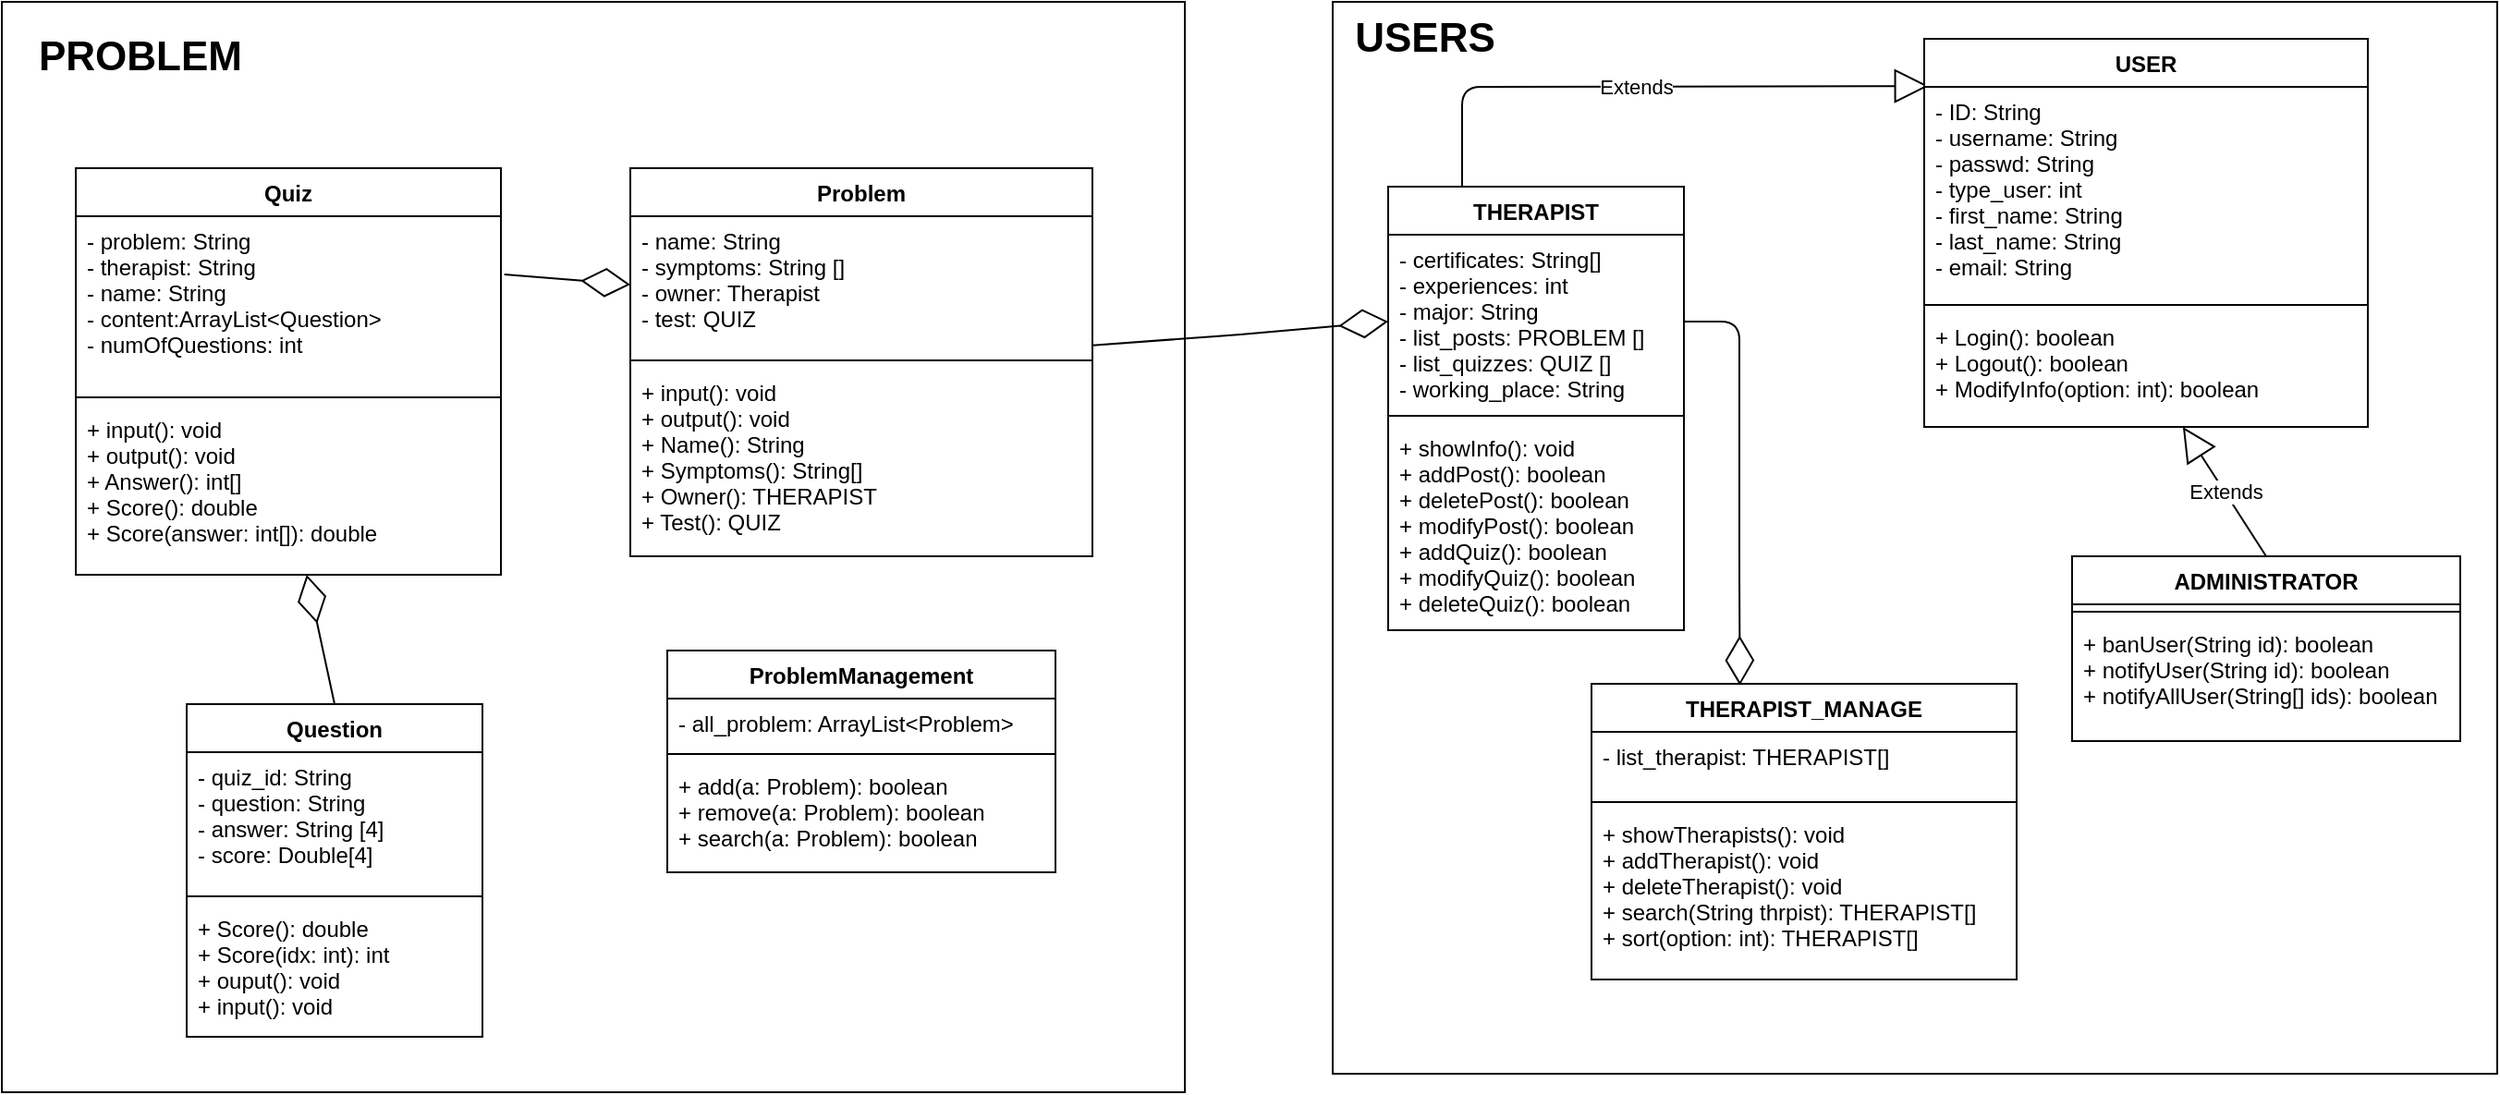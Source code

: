 <mxfile version="14.4.7" type="device"><diagram id="2wFxA05trV7IVHbEBfnq" name="Page-1"><mxGraphModel dx="2067" dy="511" grid="1" gridSize="10" guides="1" tooltips="1" connect="1" arrows="1" fold="1" page="1" pageScale="1" pageWidth="1169" pageHeight="827" math="0" shadow="0"><root><mxCell id="0"/><mxCell id="1" parent="0"/><mxCell id="MoEqX-wjUPhCS5i4hQa_-6" value="" style="shape=folder;fontStyle=1;spacingTop=10;tabWidth=60;tabHeight=0;tabPosition=left;html=1;" parent="1" vertex="1"><mxGeometry x="-220" y="20" width="630" height="580" as="geometry"/></mxCell><mxCell id="MoEqX-wjUPhCS5i4hQa_-12" value="Extends" style="endArrow=block;endSize=16;endFill=0;html=1;entryX=0.01;entryY=-0.004;entryDx=0;entryDy=0;exitX=0.25;exitY=0;exitDx=0;exitDy=0;entryPerimeter=0;" parent="1" source="MoEqX-wjUPhCS5i4hQa_-7" target="MoEqX-wjUPhCS5i4hQa_-3" edge="1"><mxGeometry x="-0.03" width="160" relative="1" as="geometry"><mxPoint x="80" y="290" as="sourcePoint"/><mxPoint x="540" y="260" as="targetPoint"/><Array as="points"><mxPoint x="-150" y="66"/></Array><mxPoint as="offset"/></mxGeometry></mxCell><mxCell id="MoEqX-wjUPhCS5i4hQa_-2" value="USER" style="swimlane;fontStyle=1;align=center;verticalAlign=top;childLayout=stackLayout;horizontal=1;startSize=26;horizontalStack=0;resizeParent=1;resizeParentMax=0;resizeLast=0;collapsible=1;marginBottom=0;" parent="1" vertex="1"><mxGeometry x="100" y="40" width="240" height="210" as="geometry"><mxRectangle x="70" y="120" width="70" height="26" as="alternateBounds"/></mxGeometry></mxCell><mxCell id="MoEqX-wjUPhCS5i4hQa_-3" value="- ID: String&#10;- username: String&#10;- passwd: String&#10;- type_user: int&#10;- first_name: String&#10;- last_name: String&#10;- email: String" style="text;align=left;verticalAlign=top;spacingLeft=4;spacingRight=4;overflow=hidden;rotatable=0;points=[[0,0.5],[1,0.5]];portConstraint=eastwest;" parent="MoEqX-wjUPhCS5i4hQa_-2" vertex="1"><mxGeometry y="26" width="240" height="114" as="geometry"/></mxCell><mxCell id="MoEqX-wjUPhCS5i4hQa_-4" value="" style="line;strokeWidth=1;fillColor=none;align=left;verticalAlign=middle;spacingTop=-1;spacingLeft=3;spacingRight=3;rotatable=0;labelPosition=right;points=[];portConstraint=eastwest;" parent="MoEqX-wjUPhCS5i4hQa_-2" vertex="1"><mxGeometry y="140" width="240" height="8" as="geometry"/></mxCell><mxCell id="MoEqX-wjUPhCS5i4hQa_-5" value="+ Login(): boolean&#10;+ Logout(): boolean&#10;+ ModifyInfo(option: int): boolean" style="text;strokeColor=none;fillColor=none;align=left;verticalAlign=top;spacingLeft=4;spacingRight=4;overflow=hidden;rotatable=0;points=[[0,0.5],[1,0.5]];portConstraint=eastwest;" parent="MoEqX-wjUPhCS5i4hQa_-2" vertex="1"><mxGeometry y="148" width="240" height="62" as="geometry"/></mxCell><mxCell id="MoEqX-wjUPhCS5i4hQa_-26" value="" style="endArrow=diamondThin;endFill=0;endSize=24;html=1;exitX=1;exitY=0.5;exitDx=0;exitDy=0;entryX=0.349;entryY=0.005;entryDx=0;entryDy=0;entryPerimeter=0;" parent="1" source="MoEqX-wjUPhCS5i4hQa_-8" target="MoEqX-wjUPhCS5i4hQa_-20" edge="1"><mxGeometry width="160" relative="1" as="geometry"><mxPoint x="380" y="530" as="sourcePoint"/><mxPoint x="540" y="530" as="targetPoint"/><Array as="points"><mxPoint y="193"/><mxPoint y="330"/></Array></mxGeometry></mxCell><mxCell id="MoEqX-wjUPhCS5i4hQa_-7" value="THERAPIST" style="swimlane;fontStyle=1;align=center;verticalAlign=top;childLayout=stackLayout;horizontal=1;startSize=26;horizontalStack=0;resizeParent=1;resizeParentMax=0;resizeLast=0;collapsible=1;marginBottom=0;" parent="1" vertex="1"><mxGeometry x="-190" y="120" width="160" height="240" as="geometry"><mxRectangle x="70" y="120" width="70" height="26" as="alternateBounds"/></mxGeometry></mxCell><mxCell id="MoEqX-wjUPhCS5i4hQa_-8" value="- certificates: String[]&#10;- experiences: int&#10;- major: String&#10;- list_posts: PROBLEM []&#10;- list_quizzes: QUIZ []&#10;- working_place: String" style="text;strokeColor=none;fillColor=none;align=left;verticalAlign=top;spacingLeft=4;spacingRight=4;overflow=hidden;rotatable=0;points=[[0,0.5],[1,0.5]];portConstraint=eastwest;" parent="MoEqX-wjUPhCS5i4hQa_-7" vertex="1"><mxGeometry y="26" width="160" height="94" as="geometry"/></mxCell><mxCell id="MoEqX-wjUPhCS5i4hQa_-9" value="" style="line;strokeWidth=1;fillColor=none;align=left;verticalAlign=middle;spacingTop=-1;spacingLeft=3;spacingRight=3;rotatable=0;labelPosition=right;points=[];portConstraint=eastwest;" parent="MoEqX-wjUPhCS5i4hQa_-7" vertex="1"><mxGeometry y="120" width="160" height="8" as="geometry"/></mxCell><mxCell id="MoEqX-wjUPhCS5i4hQa_-10" value="+ showInfo(): void&#10;+ addPost(): boolean&#10;+ deletePost(): boolean&#10;+ modifyPost(): boolean&#10;+ addQuiz(): boolean&#10;+ modifyQuiz(): boolean&#10;+ deleteQuiz(): boolean" style="text;strokeColor=none;fillColor=none;align=left;verticalAlign=top;spacingLeft=4;spacingRight=4;overflow=hidden;rotatable=0;points=[[0,0.5],[1,0.5]];portConstraint=eastwest;" parent="MoEqX-wjUPhCS5i4hQa_-7" vertex="1"><mxGeometry y="128" width="160" height="112" as="geometry"/></mxCell><mxCell id="MoEqX-wjUPhCS5i4hQa_-20" value="THERAPIST_MANAGE" style="swimlane;fontStyle=1;align=center;verticalAlign=top;childLayout=stackLayout;horizontal=1;startSize=26;horizontalStack=0;resizeParent=1;resizeParentMax=0;resizeLast=0;collapsible=1;marginBottom=0;" parent="1" vertex="1"><mxGeometry x="-80" y="389" width="230" height="160" as="geometry"><mxRectangle x="70" y="120" width="70" height="26" as="alternateBounds"/></mxGeometry></mxCell><mxCell id="MoEqX-wjUPhCS5i4hQa_-21" value="- list_therapist: THERAPIST[]" style="text;strokeColor=none;fillColor=none;align=left;verticalAlign=top;spacingLeft=4;spacingRight=4;overflow=hidden;rotatable=0;points=[[0,0.5],[1,0.5]];portConstraint=eastwest;" parent="MoEqX-wjUPhCS5i4hQa_-20" vertex="1"><mxGeometry y="26" width="230" height="34" as="geometry"/></mxCell><mxCell id="MoEqX-wjUPhCS5i4hQa_-22" value="" style="line;strokeWidth=1;fillColor=none;align=left;verticalAlign=middle;spacingTop=-1;spacingLeft=3;spacingRight=3;rotatable=0;labelPosition=right;points=[];portConstraint=eastwest;" parent="MoEqX-wjUPhCS5i4hQa_-20" vertex="1"><mxGeometry y="60" width="230" height="8" as="geometry"/></mxCell><mxCell id="MoEqX-wjUPhCS5i4hQa_-23" value="+ showTherapists(): void&#10;+ addTherapist(): void&#10;+ deleteTherapist(): void&#10;+ search(String thrpist): THERAPIST[]&#10;+ sort(option: int): THERAPIST[]" style="text;strokeColor=none;fillColor=none;align=left;verticalAlign=top;spacingLeft=4;spacingRight=4;overflow=hidden;rotatable=0;points=[[0,0.5],[1,0.5]];portConstraint=eastwest;" parent="MoEqX-wjUPhCS5i4hQa_-20" vertex="1"><mxGeometry y="68" width="230" height="92" as="geometry"/></mxCell><mxCell id="MoEqX-wjUPhCS5i4hQa_-13" value="ADMINISTRATOR" style="swimlane;fontStyle=1;align=center;verticalAlign=top;childLayout=stackLayout;horizontal=1;startSize=26;horizontalStack=0;resizeParent=1;resizeParentMax=0;resizeLast=0;collapsible=1;marginBottom=0;" parent="1" vertex="1"><mxGeometry x="180" y="320" width="210" height="100" as="geometry"><mxRectangle x="70" y="120" width="70" height="26" as="alternateBounds"/></mxGeometry></mxCell><mxCell id="MoEqX-wjUPhCS5i4hQa_-15" value="" style="line;strokeWidth=1;fillColor=none;align=left;verticalAlign=middle;spacingTop=-1;spacingLeft=3;spacingRight=3;rotatable=0;labelPosition=right;points=[];portConstraint=eastwest;" parent="MoEqX-wjUPhCS5i4hQa_-13" vertex="1"><mxGeometry y="26" width="210" height="8" as="geometry"/></mxCell><mxCell id="MoEqX-wjUPhCS5i4hQa_-16" value="+ banUser(String id): boolean&#10;+ notifyUser(String id): boolean&#10;+ notifyAllUser(String[] ids): boolean" style="text;strokeColor=none;fillColor=none;align=left;verticalAlign=top;spacingLeft=4;spacingRight=4;overflow=hidden;rotatable=0;points=[[0,0.5],[1,0.5]];portConstraint=eastwest;" parent="MoEqX-wjUPhCS5i4hQa_-13" vertex="1"><mxGeometry y="34" width="210" height="66" as="geometry"/></mxCell><mxCell id="MoEqX-wjUPhCS5i4hQa_-30" value="Extends" style="endArrow=block;endSize=16;endFill=0;html=1;exitX=0.5;exitY=0;exitDx=0;exitDy=0;" parent="1" source="MoEqX-wjUPhCS5i4hQa_-13" target="MoEqX-wjUPhCS5i4hQa_-5" edge="1"><mxGeometry width="160" relative="1" as="geometry"><mxPoint x="30" y="340" as="sourcePoint"/><mxPoint x="190" y="340" as="targetPoint"/></mxGeometry></mxCell><mxCell id="MoEqX-wjUPhCS5i4hQa_-71" value="" style="shape=folder;fontStyle=1;spacingTop=10;tabWidth=50;tabHeight=0;tabPosition=left;html=1;" parent="1" vertex="1"><mxGeometry x="-940" y="20" width="640" height="590" as="geometry"/></mxCell><mxCell id="MoEqX-wjUPhCS5i4hQa_-72" value="Problem" style="swimlane;fontStyle=1;align=center;verticalAlign=top;childLayout=stackLayout;horizontal=1;startSize=26;horizontalStack=0;resizeParent=1;resizeParentMax=0;resizeLast=0;collapsible=1;marginBottom=0;" parent="1" vertex="1"><mxGeometry x="-600" y="110" width="250" height="210" as="geometry"/></mxCell><mxCell id="MoEqX-wjUPhCS5i4hQa_-73" value="- name: String&#10;- symptoms: String []&#10;- owner: Therapist&#10;- test: QUIZ" style="text;strokeColor=none;fillColor=none;align=left;verticalAlign=top;spacingLeft=4;spacingRight=4;overflow=hidden;rotatable=0;points=[[0,0.5],[1,0.5]];portConstraint=eastwest;" parent="MoEqX-wjUPhCS5i4hQa_-72" vertex="1"><mxGeometry y="26" width="250" height="74" as="geometry"/></mxCell><mxCell id="MoEqX-wjUPhCS5i4hQa_-74" value="" style="line;strokeWidth=1;fillColor=none;align=left;verticalAlign=middle;spacingTop=-1;spacingLeft=3;spacingRight=3;rotatable=0;labelPosition=right;points=[];portConstraint=eastwest;" parent="MoEqX-wjUPhCS5i4hQa_-72" vertex="1"><mxGeometry y="100" width="250" height="8" as="geometry"/></mxCell><mxCell id="MoEqX-wjUPhCS5i4hQa_-75" value="+ input(): void&#10;+ output(): void&#10;+ Name(): String&#10;+ Symptoms(): String[]&#10;+ Owner(): THERAPIST&#10;+ Test(): QUIZ&#10;" style="text;strokeColor=none;fillColor=none;align=left;verticalAlign=top;spacingLeft=4;spacingRight=4;overflow=hidden;rotatable=0;points=[[0,0.5],[1,0.5]];portConstraint=eastwest;" parent="MoEqX-wjUPhCS5i4hQa_-72" vertex="1"><mxGeometry y="108" width="250" height="102" as="geometry"/></mxCell><mxCell id="kpAH4d4QkdiqtC8DC7e6-1" value="Quiz" style="swimlane;fontStyle=1;align=center;verticalAlign=top;childLayout=stackLayout;horizontal=1;startSize=26;horizontalStack=0;resizeParent=1;resizeParentMax=0;resizeLast=0;collapsible=1;marginBottom=0;" parent="1" vertex="1"><mxGeometry x="-900" y="110" width="230" height="220" as="geometry"/></mxCell><mxCell id="kpAH4d4QkdiqtC8DC7e6-2" value="- problem: String&#10;- therapist: String&#10;- name: String&#10;- content:ArrayList&lt;Question&gt;&#10;- numOfQuestions: int" style="text;strokeColor=none;fillColor=none;align=left;verticalAlign=top;spacingLeft=4;spacingRight=4;overflow=hidden;rotatable=0;points=[[0,0.5],[1,0.5]];portConstraint=eastwest;" parent="kpAH4d4QkdiqtC8DC7e6-1" vertex="1"><mxGeometry y="26" width="230" height="94" as="geometry"/></mxCell><mxCell id="kpAH4d4QkdiqtC8DC7e6-3" value="" style="line;strokeWidth=1;fillColor=none;align=left;verticalAlign=middle;spacingTop=-1;spacingLeft=3;spacingRight=3;rotatable=0;labelPosition=right;points=[];portConstraint=eastwest;" parent="kpAH4d4QkdiqtC8DC7e6-1" vertex="1"><mxGeometry y="120" width="230" height="8" as="geometry"/></mxCell><mxCell id="kpAH4d4QkdiqtC8DC7e6-4" value="+ input(): void&#10;+ output(): void&#10;+ Answer(): int[]&#10;+ Score(): double&#10;+ Score(answer: int[]): double" style="text;strokeColor=none;fillColor=none;align=left;verticalAlign=top;spacingLeft=4;spacingRight=4;overflow=hidden;rotatable=0;points=[[0,0.5],[1,0.5]];portConstraint=eastwest;" parent="kpAH4d4QkdiqtC8DC7e6-1" vertex="1"><mxGeometry y="128" width="230" height="92" as="geometry"/></mxCell><mxCell id="kpAH4d4QkdiqtC8DC7e6-15" value="Question" style="swimlane;fontStyle=1;align=center;verticalAlign=top;childLayout=stackLayout;horizontal=1;startSize=26;horizontalStack=0;resizeParent=1;resizeParentMax=0;resizeLast=0;collapsible=1;marginBottom=0;" parent="1" vertex="1"><mxGeometry x="-840" y="400" width="160" height="180" as="geometry"/></mxCell><mxCell id="kpAH4d4QkdiqtC8DC7e6-16" value="- quiz_id: String&#10;- question: String&#10;- answer: String [4]&#10;- score: Double[4]" style="text;strokeColor=none;fillColor=none;align=left;verticalAlign=top;spacingLeft=4;spacingRight=4;overflow=hidden;rotatable=0;points=[[0,0.5],[1,0.5]];portConstraint=eastwest;" parent="kpAH4d4QkdiqtC8DC7e6-15" vertex="1"><mxGeometry y="26" width="160" height="74" as="geometry"/></mxCell><mxCell id="kpAH4d4QkdiqtC8DC7e6-17" value="" style="line;strokeWidth=1;fillColor=none;align=left;verticalAlign=middle;spacingTop=-1;spacingLeft=3;spacingRight=3;rotatable=0;labelPosition=right;points=[];portConstraint=eastwest;" parent="kpAH4d4QkdiqtC8DC7e6-15" vertex="1"><mxGeometry y="100" width="160" height="8" as="geometry"/></mxCell><mxCell id="kpAH4d4QkdiqtC8DC7e6-18" value="+ Score(): double&#10;+ Score(idx: int): int&#10;+ ouput(): void&#10;+ input(): void" style="text;strokeColor=none;fillColor=none;align=left;verticalAlign=top;spacingLeft=4;spacingRight=4;overflow=hidden;rotatable=0;points=[[0,0.5],[1,0.5]];portConstraint=eastwest;" parent="kpAH4d4QkdiqtC8DC7e6-15" vertex="1"><mxGeometry y="108" width="160" height="72" as="geometry"/></mxCell><mxCell id="kpAH4d4QkdiqtC8DC7e6-31" value="USERS" style="text;html=1;strokeColor=none;fillColor=none;align=center;verticalAlign=middle;whiteSpace=wrap;rounded=0;fontStyle=1;fontSize=22;" parent="1" vertex="1"><mxGeometry x="-290" y="20" width="240" height="40" as="geometry"/></mxCell><mxCell id="kpAH4d4QkdiqtC8DC7e6-32" value="PROBLEM" style="text;html=1;strokeColor=none;fillColor=none;align=center;verticalAlign=middle;whiteSpace=wrap;rounded=0;fontStyle=1;fontSize=22;" parent="1" vertex="1"><mxGeometry x="-910" y="30" width="90" height="40" as="geometry"/></mxCell><mxCell id="kpAH4d4QkdiqtC8DC7e6-33" value="" style="endArrow=diamondThin;endFill=0;endSize=24;html=1;fontSize=22;exitX=0.5;exitY=0;exitDx=0;exitDy=0;" parent="1" source="kpAH4d4QkdiqtC8DC7e6-15" target="kpAH4d4QkdiqtC8DC7e6-4" edge="1"><mxGeometry width="160" relative="1" as="geometry"><mxPoint x="-690" y="1000" as="sourcePoint"/><mxPoint x="-530" y="1000" as="targetPoint"/></mxGeometry></mxCell><mxCell id="jXL4PGsIw9uU9T0hUNHZ-6" value="" style="endArrow=diamondThin;endFill=0;endSize=24;html=1;exitX=1.008;exitY=0.335;exitDx=0;exitDy=0;entryX=0;entryY=0.5;entryDx=0;entryDy=0;exitPerimeter=0;" edge="1" parent="1" source="kpAH4d4QkdiqtC8DC7e6-2" target="MoEqX-wjUPhCS5i4hQa_-73"><mxGeometry width="160" relative="1" as="geometry"><mxPoint x="-610" y="890" as="sourcePoint"/><mxPoint x="-450" y="890" as="targetPoint"/></mxGeometry></mxCell><mxCell id="jXL4PGsIw9uU9T0hUNHZ-7" value="" style="endArrow=diamondThin;endFill=0;endSize=24;html=1;entryX=0;entryY=0.5;entryDx=0;entryDy=0;" edge="1" parent="1" source="MoEqX-wjUPhCS5i4hQa_-72" target="MoEqX-wjUPhCS5i4hQa_-8"><mxGeometry width="160" relative="1" as="geometry"><mxPoint x="-370" y="630" as="sourcePoint"/><mxPoint x="-210" y="630" as="targetPoint"/><Array as="points"><mxPoint x="-270" y="200"/></Array></mxGeometry></mxCell><mxCell id="jXL4PGsIw9uU9T0hUNHZ-12" value="ProblemManagement" style="swimlane;fontStyle=1;align=center;verticalAlign=top;childLayout=stackLayout;horizontal=1;startSize=26;horizontalStack=0;resizeParent=1;resizeParentMax=0;resizeLast=0;collapsible=1;marginBottom=0;" vertex="1" parent="1"><mxGeometry x="-580" y="371" width="210" height="120" as="geometry"/></mxCell><mxCell id="jXL4PGsIw9uU9T0hUNHZ-13" value="- all_problem: ArrayList&lt;Problem&gt;" style="text;strokeColor=none;fillColor=none;align=left;verticalAlign=top;spacingLeft=4;spacingRight=4;overflow=hidden;rotatable=0;points=[[0,0.5],[1,0.5]];portConstraint=eastwest;" vertex="1" parent="jXL4PGsIw9uU9T0hUNHZ-12"><mxGeometry y="26" width="210" height="26" as="geometry"/></mxCell><mxCell id="jXL4PGsIw9uU9T0hUNHZ-14" value="" style="line;strokeWidth=1;fillColor=none;align=left;verticalAlign=middle;spacingTop=-1;spacingLeft=3;spacingRight=3;rotatable=0;labelPosition=right;points=[];portConstraint=eastwest;" vertex="1" parent="jXL4PGsIw9uU9T0hUNHZ-12"><mxGeometry y="52" width="210" height="8" as="geometry"/></mxCell><mxCell id="jXL4PGsIw9uU9T0hUNHZ-15" value="+ add(a: Problem): boolean&#10;+ remove(a: Problem): boolean&#10;+ search(a: Problem): boolean" style="text;strokeColor=none;fillColor=none;align=left;verticalAlign=top;spacingLeft=4;spacingRight=4;overflow=hidden;rotatable=0;points=[[0,0.5],[1,0.5]];portConstraint=eastwest;" vertex="1" parent="jXL4PGsIw9uU9T0hUNHZ-12"><mxGeometry y="60" width="210" height="60" as="geometry"/></mxCell></root></mxGraphModel></diagram></mxfile>